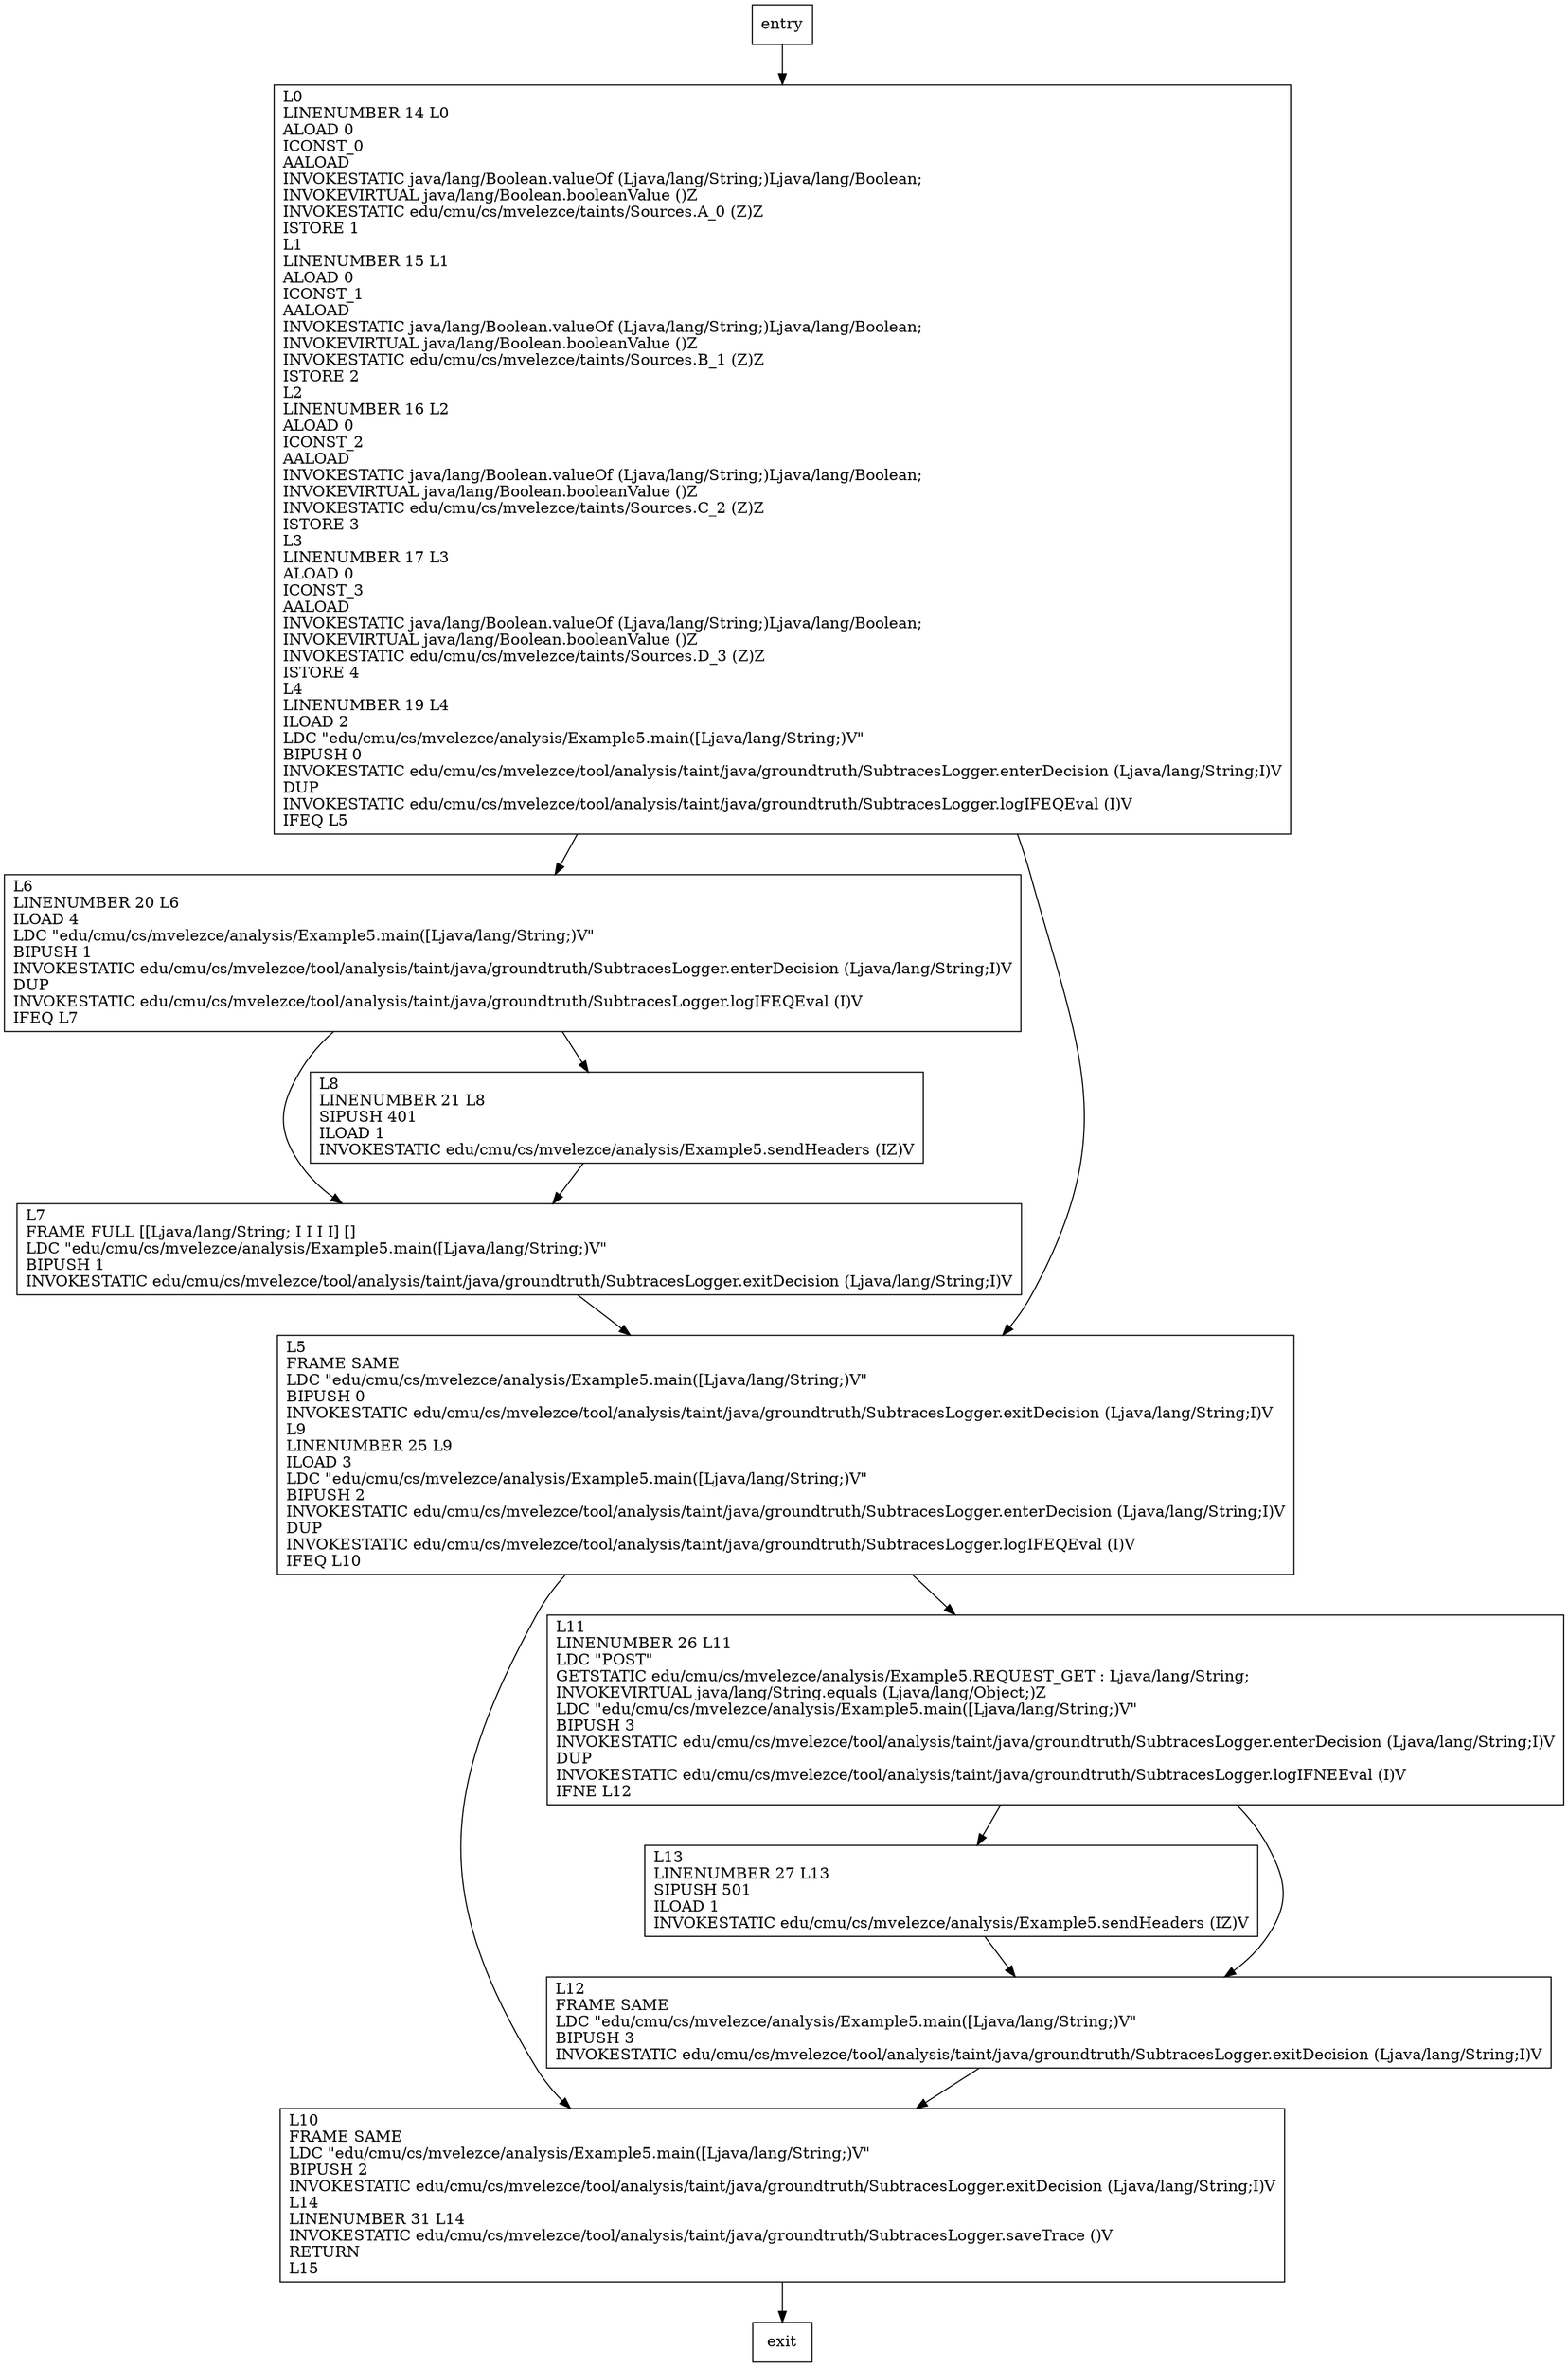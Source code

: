 digraph main {
node [shape=record];
666056635 [label="L0\lLINENUMBER 14 L0\lALOAD 0\lICONST_0\lAALOAD\lINVOKESTATIC java/lang/Boolean.valueOf (Ljava/lang/String;)Ljava/lang/Boolean;\lINVOKEVIRTUAL java/lang/Boolean.booleanValue ()Z\lINVOKESTATIC edu/cmu/cs/mvelezce/taints/Sources.A_0 (Z)Z\lISTORE 1\lL1\lLINENUMBER 15 L1\lALOAD 0\lICONST_1\lAALOAD\lINVOKESTATIC java/lang/Boolean.valueOf (Ljava/lang/String;)Ljava/lang/Boolean;\lINVOKEVIRTUAL java/lang/Boolean.booleanValue ()Z\lINVOKESTATIC edu/cmu/cs/mvelezce/taints/Sources.B_1 (Z)Z\lISTORE 2\lL2\lLINENUMBER 16 L2\lALOAD 0\lICONST_2\lAALOAD\lINVOKESTATIC java/lang/Boolean.valueOf (Ljava/lang/String;)Ljava/lang/Boolean;\lINVOKEVIRTUAL java/lang/Boolean.booleanValue ()Z\lINVOKESTATIC edu/cmu/cs/mvelezce/taints/Sources.C_2 (Z)Z\lISTORE 3\lL3\lLINENUMBER 17 L3\lALOAD 0\lICONST_3\lAALOAD\lINVOKESTATIC java/lang/Boolean.valueOf (Ljava/lang/String;)Ljava/lang/Boolean;\lINVOKEVIRTUAL java/lang/Boolean.booleanValue ()Z\lINVOKESTATIC edu/cmu/cs/mvelezce/taints/Sources.D_3 (Z)Z\lISTORE 4\lL4\lLINENUMBER 19 L4\lILOAD 2\lLDC \"edu/cmu/cs/mvelezce/analysis/Example5.main([Ljava/lang/String;)V\"\lBIPUSH 0\lINVOKESTATIC edu/cmu/cs/mvelezce/tool/analysis/taint/java/groundtruth/SubtracesLogger.enterDecision (Ljava/lang/String;I)V\lDUP\lINVOKESTATIC edu/cmu/cs/mvelezce/tool/analysis/taint/java/groundtruth/SubtracesLogger.logIFEQEval (I)V\lIFEQ L5\l"];
114012533 [label="L7\lFRAME FULL [[Ljava/lang/String; I I I I] []\lLDC \"edu/cmu/cs/mvelezce/analysis/Example5.main([Ljava/lang/String;)V\"\lBIPUSH 1\lINVOKESTATIC edu/cmu/cs/mvelezce/tool/analysis/taint/java/groundtruth/SubtracesLogger.exitDecision (Ljava/lang/String;I)V\l"];
1619842305 [label="L10\lFRAME SAME\lLDC \"edu/cmu/cs/mvelezce/analysis/Example5.main([Ljava/lang/String;)V\"\lBIPUSH 2\lINVOKESTATIC edu/cmu/cs/mvelezce/tool/analysis/taint/java/groundtruth/SubtracesLogger.exitDecision (Ljava/lang/String;I)V\lL14\lLINENUMBER 31 L14\lINVOKESTATIC edu/cmu/cs/mvelezce/tool/analysis/taint/java/groundtruth/SubtracesLogger.saveTrace ()V\lRETURN\lL15\l"];
1499688007 [label="L6\lLINENUMBER 20 L6\lILOAD 4\lLDC \"edu/cmu/cs/mvelezce/analysis/Example5.main([Ljava/lang/String;)V\"\lBIPUSH 1\lINVOKESTATIC edu/cmu/cs/mvelezce/tool/analysis/taint/java/groundtruth/SubtracesLogger.enterDecision (Ljava/lang/String;I)V\lDUP\lINVOKESTATIC edu/cmu/cs/mvelezce/tool/analysis/taint/java/groundtruth/SubtracesLogger.logIFEQEval (I)V\lIFEQ L7\l"];
2058879732 [label="L11\lLINENUMBER 26 L11\lLDC \"POST\"\lGETSTATIC edu/cmu/cs/mvelezce/analysis/Example5.REQUEST_GET : Ljava/lang/String;\lINVOKEVIRTUAL java/lang/String.equals (Ljava/lang/Object;)Z\lLDC \"edu/cmu/cs/mvelezce/analysis/Example5.main([Ljava/lang/String;)V\"\lBIPUSH 3\lINVOKESTATIC edu/cmu/cs/mvelezce/tool/analysis/taint/java/groundtruth/SubtracesLogger.enterDecision (Ljava/lang/String;I)V\lDUP\lINVOKESTATIC edu/cmu/cs/mvelezce/tool/analysis/taint/java/groundtruth/SubtracesLogger.logIFNEEval (I)V\lIFNE L12\l"];
999788668 [label="L13\lLINENUMBER 27 L13\lSIPUSH 501\lILOAD 1\lINVOKESTATIC edu/cmu/cs/mvelezce/analysis/Example5.sendHeaders (IZ)V\l"];
955994360 [label="L8\lLINENUMBER 21 L8\lSIPUSH 401\lILOAD 1\lINVOKESTATIC edu/cmu/cs/mvelezce/analysis/Example5.sendHeaders (IZ)V\l"];
1545131732 [label="L5\lFRAME SAME\lLDC \"edu/cmu/cs/mvelezce/analysis/Example5.main([Ljava/lang/String;)V\"\lBIPUSH 0\lINVOKESTATIC edu/cmu/cs/mvelezce/tool/analysis/taint/java/groundtruth/SubtracesLogger.exitDecision (Ljava/lang/String;I)V\lL9\lLINENUMBER 25 L9\lILOAD 3\lLDC \"edu/cmu/cs/mvelezce/analysis/Example5.main([Ljava/lang/String;)V\"\lBIPUSH 2\lINVOKESTATIC edu/cmu/cs/mvelezce/tool/analysis/taint/java/groundtruth/SubtracesLogger.enterDecision (Ljava/lang/String;I)V\lDUP\lINVOKESTATIC edu/cmu/cs/mvelezce/tool/analysis/taint/java/groundtruth/SubtracesLogger.logIFEQEval (I)V\lIFEQ L10\l"];
1493789542 [label="L12\lFRAME SAME\lLDC \"edu/cmu/cs/mvelezce/analysis/Example5.main([Ljava/lang/String;)V\"\lBIPUSH 3\lINVOKESTATIC edu/cmu/cs/mvelezce/tool/analysis/taint/java/groundtruth/SubtracesLogger.exitDecision (Ljava/lang/String;I)V\l"];
entry;
exit;
entry -> 666056635;
666056635 -> 1499688007;
666056635 -> 1545131732;
114012533 -> 1545131732;
1619842305 -> exit;
1499688007 -> 114012533;
1499688007 -> 955994360;
2058879732 -> 999788668;
2058879732 -> 1493789542;
999788668 -> 1493789542;
955994360 -> 114012533;
1545131732 -> 1619842305;
1545131732 -> 2058879732;
1493789542 -> 1619842305;
}
